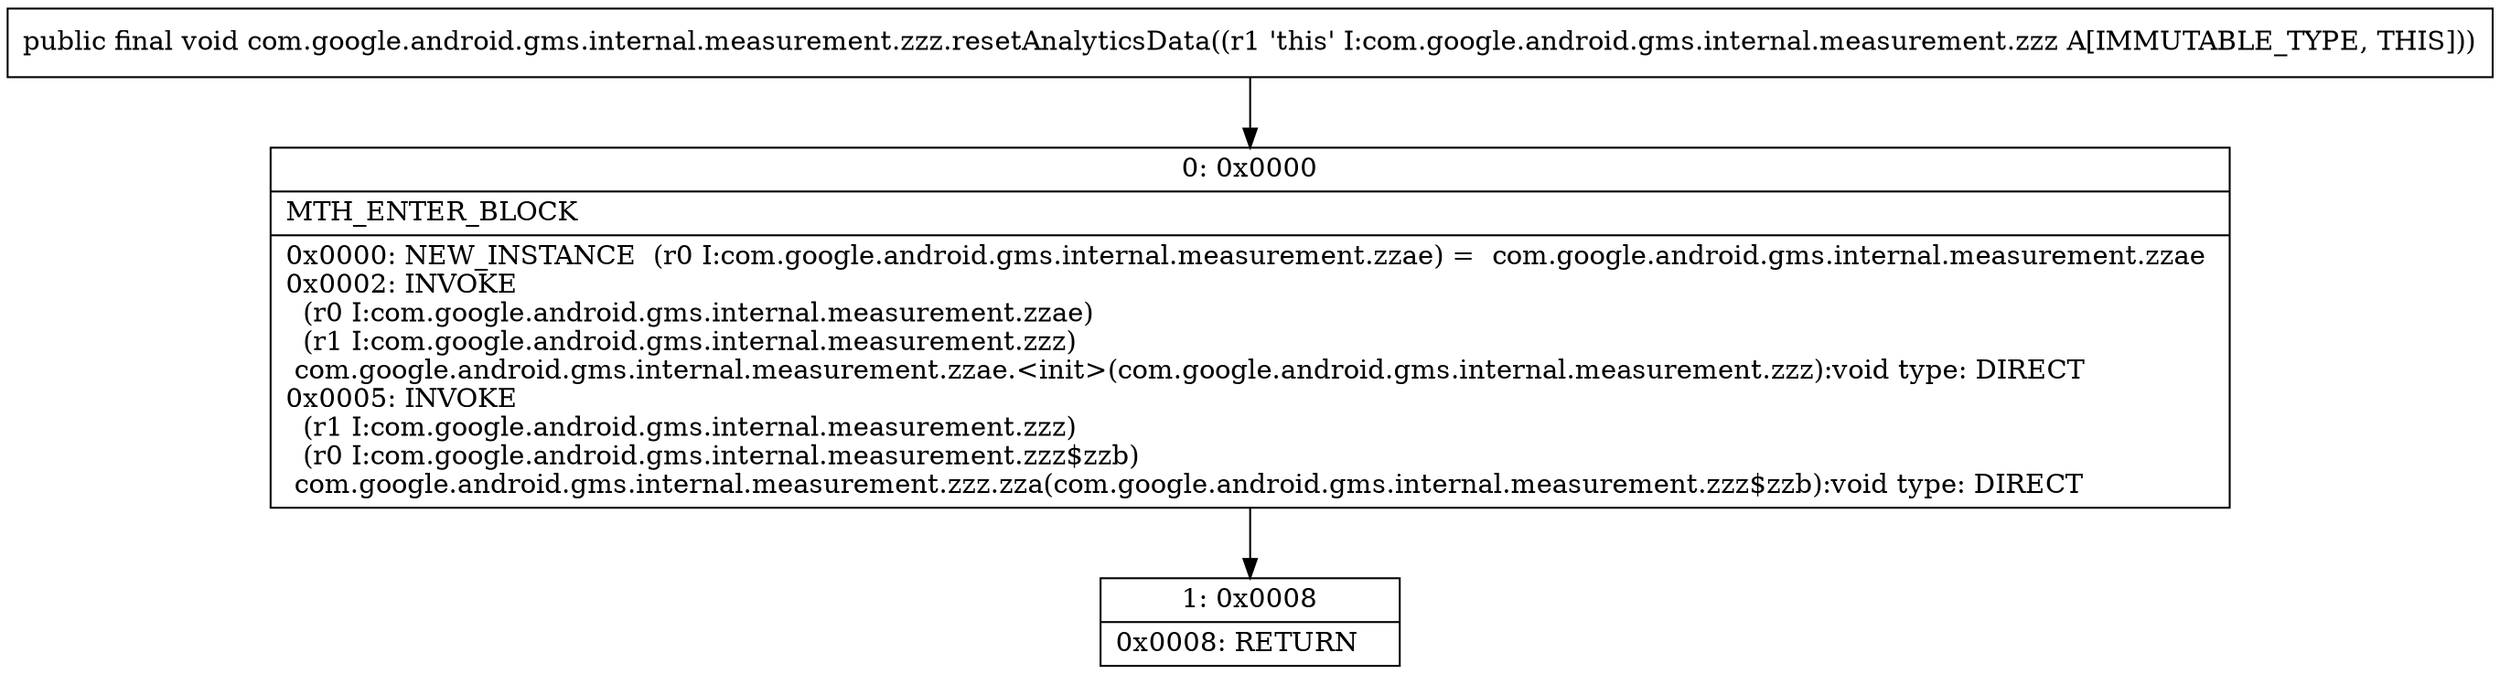 digraph "CFG forcom.google.android.gms.internal.measurement.zzz.resetAnalyticsData()V" {
Node_0 [shape=record,label="{0\:\ 0x0000|MTH_ENTER_BLOCK\l|0x0000: NEW_INSTANCE  (r0 I:com.google.android.gms.internal.measurement.zzae) =  com.google.android.gms.internal.measurement.zzae \l0x0002: INVOKE  \l  (r0 I:com.google.android.gms.internal.measurement.zzae)\l  (r1 I:com.google.android.gms.internal.measurement.zzz)\l com.google.android.gms.internal.measurement.zzae.\<init\>(com.google.android.gms.internal.measurement.zzz):void type: DIRECT \l0x0005: INVOKE  \l  (r1 I:com.google.android.gms.internal.measurement.zzz)\l  (r0 I:com.google.android.gms.internal.measurement.zzz$zzb)\l com.google.android.gms.internal.measurement.zzz.zza(com.google.android.gms.internal.measurement.zzz$zzb):void type: DIRECT \l}"];
Node_1 [shape=record,label="{1\:\ 0x0008|0x0008: RETURN   \l}"];
MethodNode[shape=record,label="{public final void com.google.android.gms.internal.measurement.zzz.resetAnalyticsData((r1 'this' I:com.google.android.gms.internal.measurement.zzz A[IMMUTABLE_TYPE, THIS])) }"];
MethodNode -> Node_0;
Node_0 -> Node_1;
}

